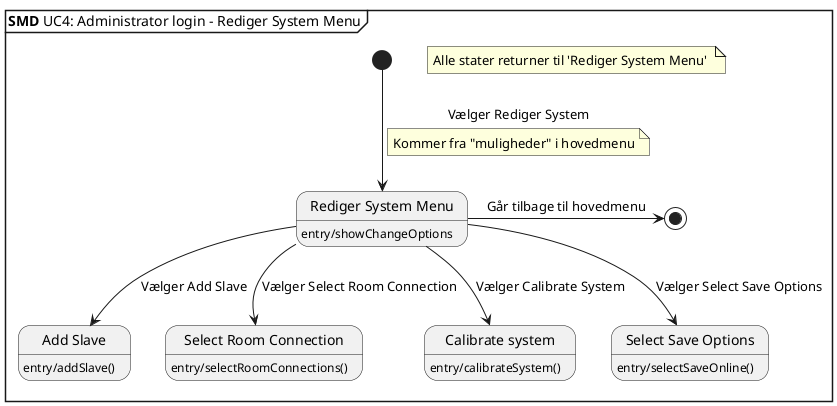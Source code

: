 
@startuml UC4 SMD

mainframe **SMD** UC4: Administrator login - Rediger System Menu

hide empty description

state "Rediger System Menu" as rediger
state "Add Slave" as addSlave
state "Select Room Connection" as selectRoom
state "Calibrate system" as cal
state "Select Save Options" as showOptions


note "Alle stater returner til 'Rediger System Menu' " as n1

[*] --> rediger : Vælger Rediger System
note on link
    Kommer fra "muligheder" i hovedmenu
end note

rediger --> addSlave : Vælger Add Slave


rediger --> selectRoom : Vælger Select Room Connection



rediger --> cal : Vælger Calibrate System


rediger --> showOptions : Vælger Select Save Options


rediger -> [*] : Går tilbage til hovedmenu

rediger : entry/showChangeOptions

addSlave : entry/addSlave()

selectRoom : entry/selectRoomConnections()

cal : entry/calibrateSystem()

showOptions : entry/selectSaveOnline()


@enduml